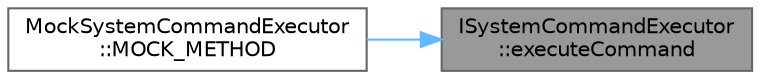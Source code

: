 digraph "ISystemCommandExecutor::executeCommand"
{
 // LATEX_PDF_SIZE
  bgcolor="transparent";
  edge [fontname=Helvetica,fontsize=10,labelfontname=Helvetica,labelfontsize=10];
  node [fontname=Helvetica,fontsize=10,shape=box,height=0.2,width=0.4];
  rankdir="RL";
  Node1 [id="Node000001",label="ISystemCommandExecutor\l::executeCommand",height=0.2,width=0.4,color="gray40", fillcolor="grey60", style="filled", fontcolor="black",tooltip=" "];
  Node1 -> Node2 [id="edge1_Node000001_Node000002",dir="back",color="steelblue1",style="solid",tooltip=" "];
  Node2 [id="Node000002",label="MockSystemCommandExecutor\l::MOCK_METHOD",height=0.2,width=0.4,color="grey40", fillcolor="white", style="filled",URL="$classMockSystemCommandExecutor.html#a771b48c452c44b9fa4be220fa283a20d",tooltip="Mocked method to execute a command."];
}
